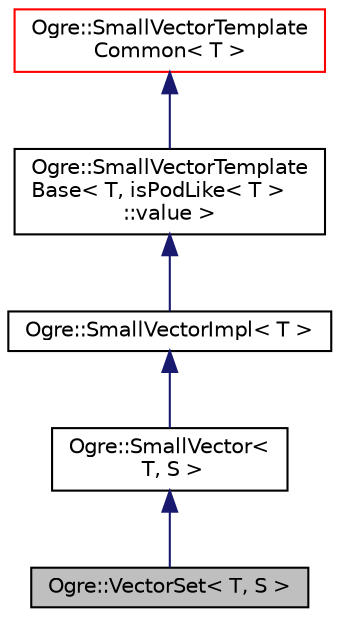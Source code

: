 digraph "Ogre::VectorSet&lt; T, S &gt;"
{
  bgcolor="transparent";
  edge [fontname="Helvetica",fontsize="10",labelfontname="Helvetica",labelfontsize="10"];
  node [fontname="Helvetica",fontsize="10",shape=record];
  Node0 [label="Ogre::VectorSet\< T, S \>",height=0.2,width=0.4,color="black", fillcolor="grey75", style="filled", fontcolor="black"];
  Node1 -> Node0 [dir="back",color="midnightblue",fontsize="10",style="solid",fontname="Helvetica"];
  Node1 [label="Ogre::SmallVector\<\l T, S \>",height=0.2,width=0.4,color="black",URL="$class_ogre_1_1_small_vector.html"];
  Node2 -> Node1 [dir="back",color="midnightblue",fontsize="10",style="solid",fontname="Helvetica"];
  Node2 [label="Ogre::SmallVectorImpl\< T \>",height=0.2,width=0.4,color="black",URL="$class_ogre_1_1_small_vector_impl.html",tooltip="SmallVectorImpl - This class consists of common code factored out of the SmallVector class to reduce ..."];
  Node3 -> Node2 [dir="back",color="midnightblue",fontsize="10",style="solid",fontname="Helvetica"];
  Node3 [label="Ogre::SmallVectorTemplate\lBase\< T, isPodLike\< T \>\l::value \>",height=0.2,width=0.4,color="black",URL="$class_ogre_1_1_small_vector_template_base.html"];
  Node4 -> Node3 [dir="back",color="midnightblue",fontsize="10",style="solid",fontname="Helvetica"];
  Node4 [label="Ogre::SmallVectorTemplate\lCommon\< T \>",height=0.2,width=0.4,color="red",URL="$class_ogre_1_1_small_vector_template_common.html"];
}
